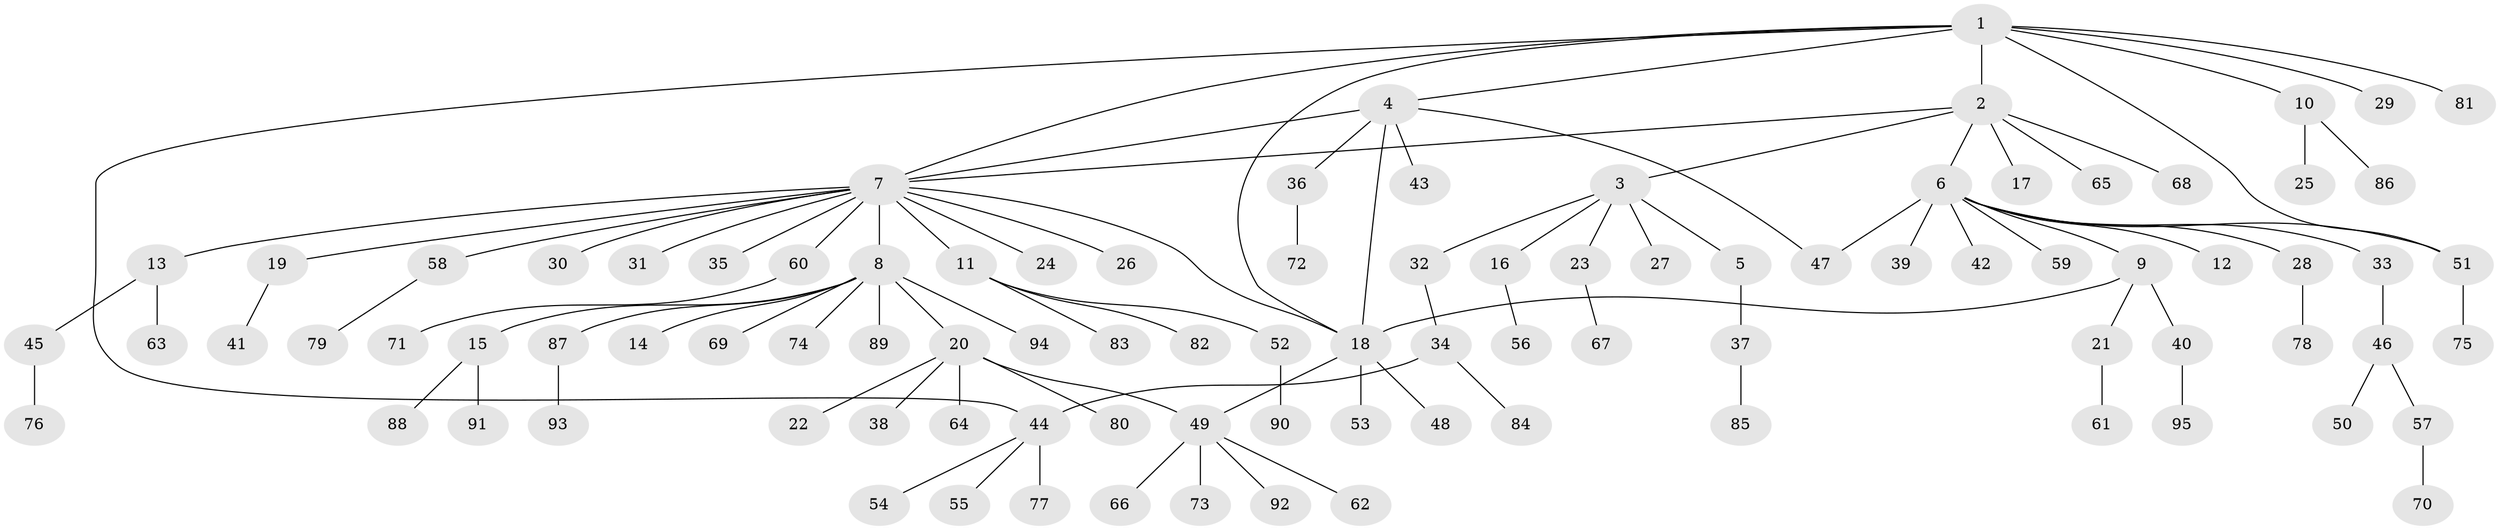 // Generated by graph-tools (version 1.1) at 2025/11/02/27/25 16:11:11]
// undirected, 95 vertices, 103 edges
graph export_dot {
graph [start="1"]
  node [color=gray90,style=filled];
  1;
  2;
  3;
  4;
  5;
  6;
  7;
  8;
  9;
  10;
  11;
  12;
  13;
  14;
  15;
  16;
  17;
  18;
  19;
  20;
  21;
  22;
  23;
  24;
  25;
  26;
  27;
  28;
  29;
  30;
  31;
  32;
  33;
  34;
  35;
  36;
  37;
  38;
  39;
  40;
  41;
  42;
  43;
  44;
  45;
  46;
  47;
  48;
  49;
  50;
  51;
  52;
  53;
  54;
  55;
  56;
  57;
  58;
  59;
  60;
  61;
  62;
  63;
  64;
  65;
  66;
  67;
  68;
  69;
  70;
  71;
  72;
  73;
  74;
  75;
  76;
  77;
  78;
  79;
  80;
  81;
  82;
  83;
  84;
  85;
  86;
  87;
  88;
  89;
  90;
  91;
  92;
  93;
  94;
  95;
  1 -- 2;
  1 -- 4;
  1 -- 7;
  1 -- 10;
  1 -- 18;
  1 -- 29;
  1 -- 44;
  1 -- 51;
  1 -- 81;
  2 -- 3;
  2 -- 6;
  2 -- 7;
  2 -- 17;
  2 -- 65;
  2 -- 68;
  3 -- 5;
  3 -- 16;
  3 -- 23;
  3 -- 27;
  3 -- 32;
  4 -- 7;
  4 -- 18;
  4 -- 36;
  4 -- 43;
  4 -- 47;
  5 -- 37;
  6 -- 9;
  6 -- 12;
  6 -- 28;
  6 -- 33;
  6 -- 39;
  6 -- 42;
  6 -- 47;
  6 -- 51;
  6 -- 59;
  7 -- 8;
  7 -- 11;
  7 -- 13;
  7 -- 18;
  7 -- 19;
  7 -- 24;
  7 -- 26;
  7 -- 30;
  7 -- 31;
  7 -- 35;
  7 -- 58;
  7 -- 60;
  8 -- 14;
  8 -- 15;
  8 -- 20;
  8 -- 69;
  8 -- 74;
  8 -- 87;
  8 -- 89;
  8 -- 94;
  9 -- 18;
  9 -- 21;
  9 -- 40;
  10 -- 25;
  10 -- 86;
  11 -- 52;
  11 -- 82;
  11 -- 83;
  13 -- 45;
  13 -- 63;
  15 -- 88;
  15 -- 91;
  16 -- 56;
  18 -- 48;
  18 -- 49;
  18 -- 53;
  19 -- 41;
  20 -- 22;
  20 -- 38;
  20 -- 49;
  20 -- 64;
  20 -- 80;
  21 -- 61;
  23 -- 67;
  28 -- 78;
  32 -- 34;
  33 -- 46;
  34 -- 44;
  34 -- 84;
  36 -- 72;
  37 -- 85;
  40 -- 95;
  44 -- 54;
  44 -- 55;
  44 -- 77;
  45 -- 76;
  46 -- 50;
  46 -- 57;
  49 -- 62;
  49 -- 66;
  49 -- 73;
  49 -- 92;
  51 -- 75;
  52 -- 90;
  57 -- 70;
  58 -- 79;
  60 -- 71;
  87 -- 93;
}
